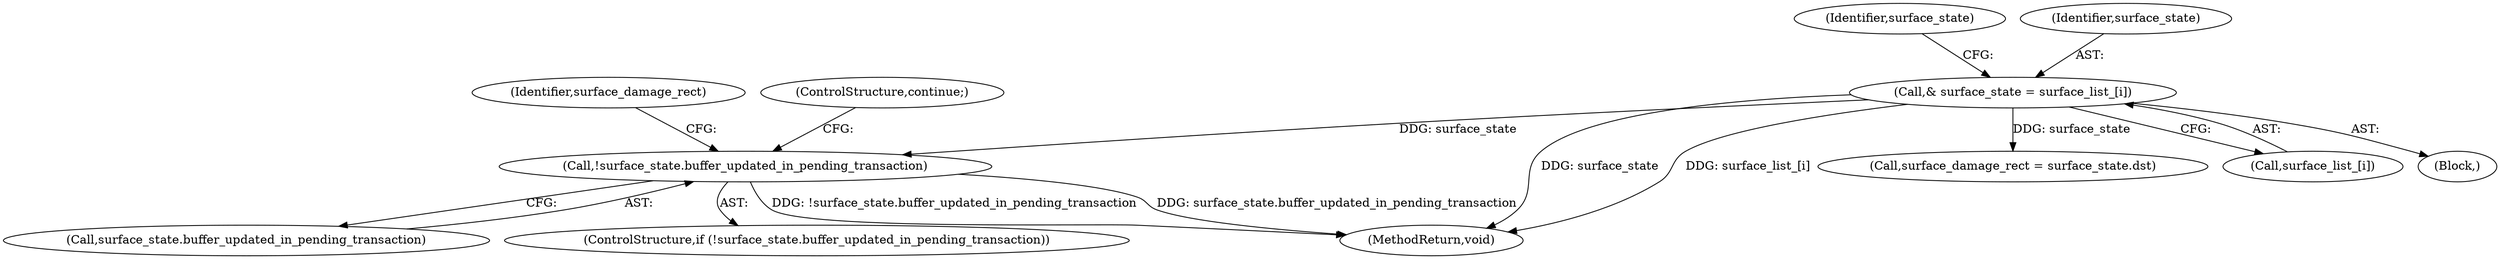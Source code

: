 digraph "0_Chrome_4afb628e068367d5b73440537555902cd12416f8_3@API" {
"1000130" [label="(Call,!surface_state.buffer_updated_in_pending_transaction)"];
"1000124" [label="(Call,& surface_state = surface_list_[i])"];
"1000137" [label="(Identifier,surface_damage_rect)"];
"1000124" [label="(Call,& surface_state = surface_list_[i])"];
"1000134" [label="(ControlStructure,continue;)"];
"1000136" [label="(Call,surface_damage_rect = surface_state.dst)"];
"1000131" [label="(Call,surface_state.buffer_updated_in_pending_transaction)"];
"1000132" [label="(Identifier,surface_state)"];
"1000126" [label="(Call,surface_list_[i])"];
"1000129" [label="(ControlStructure,if (!surface_state.buffer_updated_in_pending_transaction))"];
"1000125" [label="(Identifier,surface_state)"];
"1000183" [label="(MethodReturn,void)"];
"1000122" [label="(Block,)"];
"1000130" [label="(Call,!surface_state.buffer_updated_in_pending_transaction)"];
"1000130" -> "1000129"  [label="AST: "];
"1000130" -> "1000131"  [label="CFG: "];
"1000131" -> "1000130"  [label="AST: "];
"1000134" -> "1000130"  [label="CFG: "];
"1000137" -> "1000130"  [label="CFG: "];
"1000130" -> "1000183"  [label="DDG: !surface_state.buffer_updated_in_pending_transaction"];
"1000130" -> "1000183"  [label="DDG: surface_state.buffer_updated_in_pending_transaction"];
"1000124" -> "1000130"  [label="DDG: surface_state"];
"1000124" -> "1000122"  [label="AST: "];
"1000124" -> "1000126"  [label="CFG: "];
"1000125" -> "1000124"  [label="AST: "];
"1000126" -> "1000124"  [label="AST: "];
"1000132" -> "1000124"  [label="CFG: "];
"1000124" -> "1000183"  [label="DDG: surface_state"];
"1000124" -> "1000183"  [label="DDG: surface_list_[i]"];
"1000124" -> "1000136"  [label="DDG: surface_state"];
}
